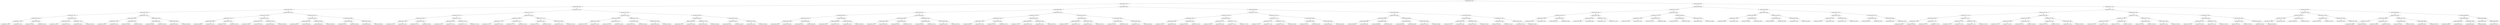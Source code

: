 digraph G{
1428612667 [label="Node{data=[5047, 5047]}"]
1428612667 -> 326302925
326302925 [label="Node{data=[3447, 3447]}"]
326302925 -> 1601939145
1601939145 [label="Node{data=[3099, 3099]}"]
1601939145 -> 2586549
2586549 [label="Node{data=[3067, 3067]}"]
2586549 -> 1657953972
1657953972 [label="Node{data=[3019, 3019]}"]
1657953972 -> 1715618487
1715618487 [label="Node{data=[3011, 3011]}"]
1715618487 -> 1687027032
1687027032 [label="Node{data=[2905, 2905]}"]
1687027032 -> 1596765347
1596765347 [label="Node{data=[2614, 2614]}"]
1596765347 -> 796616204
796616204 [label="Node{data=[2601, 2601]}"]
1596765347 -> 1540935342
1540935342 [label="Node{data=[2873, 2873]}"]
1687027032 -> 1354010544
1354010544 [label="Node{data=[2965, 2965]}"]
1354010544 -> 1778888873
1778888873 [label="Node{data=[2919, 2919]}"]
1354010544 -> 515432675
515432675 [label="Node{data=[3010, 3010]}"]
1715618487 -> 50917412
50917412 [label="Node{data=[3015, 3015]}"]
50917412 -> 2008364794
2008364794 [label="Node{data=[3013, 3013]}"]
2008364794 -> 551567965
551567965 [label="Node{data=[3012, 3012]}"]
2008364794 -> 2038829402
2038829402 [label="Node{data=[3014, 3014]}"]
50917412 -> 1028343710
1028343710 [label="Node{data=[3017, 3017]}"]
1028343710 -> 1670882347
1670882347 [label="Node{data=[3016, 3016]}"]
1028343710 -> 1103618222
1103618222 [label="Node{data=[3018, 3018]}"]
1657953972 -> 142746893
142746893 [label="Node{data=[3027, 3027]}"]
142746893 -> 1871897652
1871897652 [label="Node{data=[3023, 3023]}"]
1871897652 -> 830120721
830120721 [label="Node{data=[3021, 3021]}"]
830120721 -> 1338439424
1338439424 [label="Node{data=[3020, 3020]}"]
830120721 -> 1450514872
1450514872 [label="Node{data=[3022, 3022]}"]
1871897652 -> 775873542
775873542 [label="Node{data=[3025, 3025]}"]
775873542 -> 1253619963
1253619963 [label="Node{data=[3024, 3024]}"]
775873542 -> 851327067
851327067 [label="Node{data=[3026, 3026]}"]
142746893 -> 1291345773
1291345773 [label="Node{data=[3045, 3045]}"]
1291345773 -> 364874784
364874784 [label="Node{data=[3043, 3043]}"]
364874784 -> 441417996
441417996 [label="Node{data=[3028, 3028]}"]
364874784 -> 1508908798
1508908798 [label="Node{data=[3044, 3044]}"]
1291345773 -> 1476211098
1476211098 [label="Node{data=[3065, 3065]}"]
1476211098 -> 1045068233
1045068233 [label="Node{data=[3046, 3046]}"]
1476211098 -> 1483458797
1483458797 [label="Node{data=[3066, 3066]}"]
2586549 -> 20265712
20265712 [label="Node{data=[3083, 3083]}"]
20265712 -> 1065007789
1065007789 [label="Node{data=[3075, 3075]}"]
1065007789 -> 1376983226
1376983226 [label="Node{data=[3071, 3071]}"]
1376983226 -> 1421450933
1421450933 [label="Node{data=[3069, 3069]}"]
1421450933 -> 2087967848
2087967848 [label="Node{data=[3068, 3068]}"]
1421450933 -> 381075097
381075097 [label="Node{data=[3070, 3070]}"]
1376983226 -> 1554690621
1554690621 [label="Node{data=[3073, 3073]}"]
1554690621 -> 1157546795
1157546795 [label="Node{data=[3072, 3072]}"]
1554690621 -> 638371648
638371648 [label="Node{data=[3074, 3074]}"]
1065007789 -> 91092846
91092846 [label="Node{data=[3079, 3079]}"]
91092846 -> 207591076
207591076 [label="Node{data=[3077, 3077]}"]
207591076 -> 1040903071
1040903071 [label="Node{data=[3076, 3076]}"]
207591076 -> 2122059225
2122059225 [label="Node{data=[3078, 3078]}"]
91092846 -> 348144639
348144639 [label="Node{data=[3081, 3081]}"]
348144639 -> 1692011893
1692011893 [label="Node{data=[3080, 3080]}"]
348144639 -> 224740450
224740450 [label="Node{data=[3082, 3082]}"]
20265712 -> 325681874
325681874 [label="Node{data=[3091, 3091]}"]
325681874 -> 86045947
86045947 [label="Node{data=[3087, 3087]}"]
86045947 -> 824565903
824565903 [label="Node{data=[3085, 3085]}"]
824565903 -> 382002333
382002333 [label="Node{data=[3084, 3084]}"]
824565903 -> 1231326085
1231326085 [label="Node{data=[3086, 3086]}"]
86045947 -> 1273051518
1273051518 [label="Node{data=[3089, 3089]}"]
1273051518 -> 1432262933
1432262933 [label="Node{data=[3088, 3088]}"]
1273051518 -> 1687125807
1687125807 [label="Node{data=[3090, 3090]}"]
325681874 -> 156952728
156952728 [label="Node{data=[3095, 3095]}"]
156952728 -> 1269963268
1269963268 [label="Node{data=[3093, 3093]}"]
1269963268 -> 1787147350
1787147350 [label="Node{data=[3092, 3092]}"]
1269963268 -> 1978456110
1978456110 [label="Node{data=[3094, 3094]}"]
156952728 -> 732753955
732753955 [label="Node{data=[3097, 3097]}"]
732753955 -> 1880472936
1880472936 [label="Node{data=[3096, 3096]}"]
732753955 -> 938840120
938840120 [label="Node{data=[3098, 3098]}"]
1601939145 -> 608895808
608895808 [label="Node{data=[3141, 3141]}"]
608895808 -> 1756021250
1756021250 [label="Node{data=[3115, 3115]}"]
1756021250 -> 898227330
898227330 [label="Node{data=[3107, 3107]}"]
898227330 -> 786890331
786890331 [label="Node{data=[3103, 3103]}"]
786890331 -> 1389078980
1389078980 [label="Node{data=[3101, 3101]}"]
1389078980 -> 1825557325
1825557325 [label="Node{data=[3100, 3100]}"]
1389078980 -> 400127898
400127898 [label="Node{data=[3102, 3102]}"]
786890331 -> 248796956
248796956 [label="Node{data=[3105, 3105]}"]
248796956 -> 22956683
22956683 [label="Node{data=[3104, 3104]}"]
248796956 -> 324627534
324627534 [label="Node{data=[3106, 3106]}"]
898227330 -> 1331735576
1331735576 [label="Node{data=[3111, 3111]}"]
1331735576 -> 1663073887
1663073887 [label="Node{data=[3109, 3109]}"]
1663073887 -> 274295458
274295458 [label="Node{data=[3108, 3108]}"]
1663073887 -> 1220169723
1220169723 [label="Node{data=[3110, 3110]}"]
1331735576 -> 49298072
49298072 [label="Node{data=[3113, 3113]}"]
49298072 -> 1648524831
1648524831 [label="Node{data=[3112, 3112]}"]
49298072 -> 966071439
966071439 [label="Node{data=[3114, 3114]}"]
1756021250 -> 592069073
592069073 [label="Node{data=[3133, 3133]}"]
592069073 -> 544054234
544054234 [label="Node{data=[3119, 3119]}"]
544054234 -> 1362013006
1362013006 [label="Node{data=[3117, 3117]}"]
1362013006 -> 1083108488
1083108488 [label="Node{data=[3116, 3116]}"]
1362013006 -> 834365825
834365825 [label="Node{data=[3118, 3118]}"]
544054234 -> 2101647143
2101647143 [label="Node{data=[3131, 3131]}"]
2101647143 -> 1502885658
1502885658 [label="Node{data=[3120, 3120]}"]
2101647143 -> 1850305036
1850305036 [label="Node{data=[3132, 3132]}"]
592069073 -> 72671525
72671525 [label="Node{data=[3137, 3137]}"]
72671525 -> 1576055591
1576055591 [label="Node{data=[3135, 3135]}"]
1576055591 -> 631534436
631534436 [label="Node{data=[3134, 3134]}"]
1576055591 -> 1598678
1598678 [label="Node{data=[3136, 3136]}"]
72671525 -> 602333241
602333241 [label="Node{data=[3139, 3139]}"]
602333241 -> 2069300969
2069300969 [label="Node{data=[3138, 3138]}"]
602333241 -> 2104391092
2104391092 [label="Node{data=[3140, 3140]}"]
608895808 -> 1041465371
1041465371 [label="Node{data=[3431, 3431]}"]
1041465371 -> 719345864
719345864 [label="Node{data=[3149, 3149]}"]
719345864 -> 1774412595
1774412595 [label="Node{data=[3145, 3145]}"]
1774412595 -> 1737386090
1737386090 [label="Node{data=[3143, 3143]}"]
1737386090 -> 1170157528
1170157528 [label="Node{data=[3142, 3142]}"]
1737386090 -> 1831934399
1831934399 [label="Node{data=[3144, 3144]}"]
1774412595 -> 521741777
521741777 [label="Node{data=[3147, 3147]}"]
521741777 -> 197186400
197186400 [label="Node{data=[3146, 3146]}"]
521741777 -> 935197743
935197743 [label="Node{data=[3148, 3148]}"]
719345864 -> 1378154374
1378154374 [label="Node{data=[3427, 3427]}"]
1378154374 -> 80050110
80050110 [label="Node{data=[3425, 3425]}"]
80050110 -> 160694165
160694165 [label="Node{data=[3424, 3424]}"]
80050110 -> 1368860172
1368860172 [label="Node{data=[3426, 3426]}"]
1378154374 -> 620393343
620393343 [label="Node{data=[3429, 3429]}"]
620393343 -> 195926233
195926233 [label="Node{data=[3428, 3428]}"]
620393343 -> 492089710
492089710 [label="Node{data=[3430, 3430]}"]
1041465371 -> 1964725134
1964725134 [label="Node{data=[3439, 3439]}"]
1964725134 -> 34449369
34449369 [label="Node{data=[3435, 3435]}"]
34449369 -> 1702988817
1702988817 [label="Node{data=[3433, 3433]}"]
1702988817 -> 1575394830
1575394830 [label="Node{data=[3432, 3432]}"]
1702988817 -> 1917722911
1917722911 [label="Node{data=[3434, 3434]}"]
34449369 -> 496133088
496133088 [label="Node{data=[3437, 3437]}"]
496133088 -> 1947895111
1947895111 [label="Node{data=[3436, 3436]}"]
496133088 -> 501576484
501576484 [label="Node{data=[3438, 3438]}"]
1964725134 -> 505479006
505479006 [label="Node{data=[3443, 3443]}"]
505479006 -> 270733849
270733849 [label="Node{data=[3441, 3441]}"]
270733849 -> 817073639
817073639 [label="Node{data=[3440, 3440]}"]
270733849 -> 108635270
108635270 [label="Node{data=[3442, 3442]}"]
505479006 -> 532308248
532308248 [label="Node{data=[3445, 3445]}"]
532308248 -> 394337068
394337068 [label="Node{data=[3444, 3444]}"]
532308248 -> 1005678734
1005678734 [label="Node{data=[3446, 3446]}"]
326302925 -> 1894231778
1894231778 [label="Node{data=[4550, 4550]}"]
1894231778 -> 1008313159
1008313159 [label="Node{data=[3685, 3685]}"]
1008313159 -> 593401747
593401747 [label="Node{data=[3640, 3640]}"]
593401747 -> 320599670
320599670 [label="Node{data=[3604, 3604]}"]
320599670 -> 1581697609
1581697609 [label="Node{data=[3451, 3451]}"]
1581697609 -> 791959901
791959901 [label="Node{data=[3449, 3449]}"]
791959901 -> 2021765415
2021765415 [label="Node{data=[3448, 3448]}"]
791959901 -> 879054855
879054855 [label="Node{data=[3450, 3450]}"]
1581697609 -> 1545191488
1545191488 [label="Node{data=[3453, 3453]}"]
1545191488 -> 1365935151
1365935151 [label="Node{data=[3452, 3452]}"]
1545191488 -> 605495212
605495212 [label="Node{data=[3484, 3484]}"]
320599670 -> 988579393
988579393 [label="Node{data=[3608, 3608]}"]
988579393 -> 677726876
677726876 [label="Node{data=[3606, 3606]}"]
677726876 -> 766244931
766244931 [label="Node{data=[3605, 3605]}"]
677726876 -> 828209189
828209189 [label="Node{data=[3607, 3607]}"]
988579393 -> 1868381889
1868381889 [label="Node{data=[3638, 3638]}"]
1868381889 -> 1835968540
1835968540 [label="Node{data=[3625, 3625]}"]
1868381889 -> 536161298
536161298 [label="Node{data=[3639, 3639]}"]
593401747 -> 1161032601
1161032601 [label="Node{data=[3648, 3648]}"]
1161032601 -> 1126069960
1126069960 [label="Node{data=[3644, 3644]}"]
1126069960 -> 1529354495
1529354495 [label="Node{data=[3642, 3642]}"]
1529354495 -> 1837840948
1837840948 [label="Node{data=[3641, 3641]}"]
1529354495 -> 931046183
931046183 [label="Node{data=[3643, 3643]}"]
1126069960 -> 124140342
124140342 [label="Node{data=[3646, 3646]}"]
124140342 -> 479339717
479339717 [label="Node{data=[3645, 3645]}"]
124140342 -> 687667193
687667193 [label="Node{data=[3647, 3647]}"]
1161032601 -> 1784225370
1784225370 [label="Node{data=[3652, 3652]}"]
1784225370 -> 1548756908
1548756908 [label="Node{data=[3650, 3650]}"]
1548756908 -> 1374258415
1374258415 [label="Node{data=[3649, 3649]}"]
1548756908 -> 518382100
518382100 [label="Node{data=[3651, 3651]}"]
1784225370 -> 1022137436
1022137436 [label="Node{data=[3654, 3654]}"]
1022137436 -> 1641855274
1641855274 [label="Node{data=[3653, 3653]}"]
1022137436 -> 2089780994
2089780994 [label="Node{data=[3655, 3655]}"]
1008313159 -> 1305161669
1305161669 [label="Node{data=[4534, 4534]}"]
1305161669 -> 366812244
366812244 [label="Node{data=[4307, 4307]}"]
366812244 -> 290251308
290251308 [label="Node{data=[3783, 3783]}"]
290251308 -> 293326992
293326992 [label="Node{data=[3720, 3720]}"]
293326992 -> 98197629
98197629 [label="Node{data=[3688, 3688]}"]
293326992 -> 2014896942
2014896942 [label="Node{data=[3729, 3729]}"]
290251308 -> 246621059
246621059 [label="Node{data=[4190, 4190]}"]
246621059 -> 1099140501
1099140501 [label="Node{data=[3784, 3784]}"]
246621059 -> 395101264
395101264 [label="Node{data=[4237, 4237]}"]
366812244 -> 682775580
682775580 [label="Node{data=[4530, 4530]}"]
682775580 -> 1066059186
1066059186 [label="Node{data=[4528, 4528]}"]
1066059186 -> 1656232179
1656232179 [label="Node{data=[4527, 4527]}"]
1066059186 -> 325582512
325582512 [label="Node{data=[4529, 4529]}"]
682775580 -> 701454964
701454964 [label="Node{data=[4532, 4532]}"]
701454964 -> 1082244522
1082244522 [label="Node{data=[4531, 4531]}"]
701454964 -> 1650215625
1650215625 [label="Node{data=[4533, 4533]}"]
1305161669 -> 1323481676
1323481676 [label="Node{data=[4542, 4542]}"]
1323481676 -> 489506078
489506078 [label="Node{data=[4538, 4538]}"]
489506078 -> 1343014908
1343014908 [label="Node{data=[4536, 4536]}"]
1343014908 -> 1342620982
1342620982 [label="Node{data=[4535, 4535]}"]
1343014908 -> 200091040
200091040 [label="Node{data=[4537, 4537]}"]
489506078 -> 2090828918
2090828918 [label="Node{data=[4540, 4540]}"]
2090828918 -> 1251643198
1251643198 [label="Node{data=[4539, 4539]}"]
2090828918 -> 752077870
752077870 [label="Node{data=[4541, 4541]}"]
1323481676 -> 1324432433
1324432433 [label="Node{data=[4546, 4546]}"]
1324432433 -> 1313717677
1313717677 [label="Node{data=[4544, 4544]}"]
1313717677 -> 1353721893
1353721893 [label="Node{data=[4543, 4543]}"]
1313717677 -> 1647324321
1647324321 [label="Node{data=[4545, 4545]}"]
1324432433 -> 635929698
635929698 [label="Node{data=[4548, 4548]}"]
635929698 -> 107275686
107275686 [label="Node{data=[4547, 4547]}"]
635929698 -> 1464075343
1464075343 [label="Node{data=[4549, 4549]}"]
1894231778 -> 888307490
888307490 [label="Node{data=[4984, 4984]}"]
888307490 -> 766458186
766458186 [label="Node{data=[4773, 4773]}"]
766458186 -> 206020748
206020748 [label="Node{data=[4765, 4765]}"]
206020748 -> 2069277495
2069277495 [label="Node{data=[4581, 4581]}"]
2069277495 -> 1551552528
1551552528 [label="Node{data=[4552, 4552]}"]
1551552528 -> 139184060
139184060 [label="Node{data=[4551, 4551]}"]
1551552528 -> 968447481
968447481 [label="Node{data=[4553, 4553]}"]
2069277495 -> 2012761834
2012761834 [label="Node{data=[4763, 4763]}"]
2012761834 -> 2097736277
2097736277 [label="Node{data=[4762, 4762]}"]
2012761834 -> 732476527
732476527 [label="Node{data=[4764, 4764]}"]
206020748 -> 1481452158
1481452158 [label="Node{data=[4769, 4769]}"]
1481452158 -> 1836560515
1836560515 [label="Node{data=[4767, 4767]}"]
1836560515 -> 1461171514
1461171514 [label="Node{data=[4766, 4766]}"]
1836560515 -> 972187771
972187771 [label="Node{data=[4768, 4768]}"]
1481452158 -> 148745185
148745185 [label="Node{data=[4771, 4771]}"]
148745185 -> 1484714449
1484714449 [label="Node{data=[4770, 4770]}"]
148745185 -> 850010497
850010497 [label="Node{data=[4772, 4772]}"]
766458186 -> 414262815
414262815 [label="Node{data=[4781, 4781]}"]
414262815 -> 2111181899
2111181899 [label="Node{data=[4777, 4777]}"]
2111181899 -> 1384747609
1384747609 [label="Node{data=[4775, 4775]}"]
1384747609 -> 827066272
827066272 [label="Node{data=[4774, 4774]}"]
1384747609 -> 551308872
551308872 [label="Node{data=[4776, 4776]}"]
2111181899 -> 1835360852
1835360852 [label="Node{data=[4779, 4779]}"]
1835360852 -> 1944071931
1944071931 [label="Node{data=[4778, 4778]}"]
1835360852 -> 574637600
574637600 [label="Node{data=[4780, 4780]}"]
414262815 -> 1621942830
1621942830 [label="Node{data=[4980, 4980]}"]
1621942830 -> 647846829
647846829 [label="Node{data=[4950, 4950]}"]
647846829 -> 1425555059
1425555059 [label="Node{data=[4782, 4782]}"]
647846829 -> 1957237642
1957237642 [label="Node{data=[4979, 4979]}"]
1621942830 -> 1930633891
1930633891 [label="Node{data=[4982, 4982]}"]
1930633891 -> 1067405151
1067405151 [label="Node{data=[4981, 4981]}"]
1930633891 -> 713155961
713155961 [label="Node{data=[4983, 4983]}"]
888307490 -> 369661664
369661664 [label="Node{data=[5000, 5000]}"]
369661664 -> 2086975672
2086975672 [label="Node{data=[4992, 4992]}"]
2086975672 -> 960820700
960820700 [label="Node{data=[4988, 4988]}"]
960820700 -> 483095968
483095968 [label="Node{data=[4986, 4986]}"]
483095968 -> 1319526223
1319526223 [label="Node{data=[4985, 4985]}"]
483095968 -> 400465755
400465755 [label="Node{data=[4987, 4987]}"]
960820700 -> 153772649
153772649 [label="Node{data=[4990, 4990]}"]
153772649 -> 1309372569
1309372569 [label="Node{data=[4989, 4989]}"]
153772649 -> 850068016
850068016 [label="Node{data=[4991, 4991]}"]
2086975672 -> 1366062969
1366062969 [label="Node{data=[4996, 4996]}"]
1366062969 -> 185560599
185560599 [label="Node{data=[4994, 4994]}"]
185560599 -> 513103959
513103959 [label="Node{data=[4993, 4993]}"]
185560599 -> 1959093047
1959093047 [label="Node{data=[4995, 4995]}"]
1366062969 -> 1176507753
1176507753 [label="Node{data=[4998, 4998]}"]
1176507753 -> 909091948
909091948 [label="Node{data=[4997, 4997]}"]
1176507753 -> 46925086
46925086 [label="Node{data=[4999, 4999]}"]
369661664 -> 1573847723
1573847723 [label="Node{data=[5008, 5008]}"]
1573847723 -> 461557542
461557542 [label="Node{data=[5004, 5004]}"]
461557542 -> 1346700542
1346700542 [label="Node{data=[5002, 5002]}"]
1346700542 -> 851644189
851644189 [label="Node{data=[5001, 5001]}"]
1346700542 -> 398236084
398236084 [label="Node{data=[5003, 5003]}"]
461557542 -> 441098138
441098138 [label="Node{data=[5006, 5006]}"]
441098138 -> 1657801433
1657801433 [label="Node{data=[5005, 5005]}"]
441098138 -> 1220627065
1220627065 [label="Node{data=[5007, 5007]}"]
1573847723 -> 994249708
994249708 [label="Node{data=[5012, 5012]}"]
994249708 -> 1975248209
1975248209 [label="Node{data=[5010, 5010]}"]
1975248209 -> 392151037
392151037 [label="Node{data=[5009, 5009]}"]
1975248209 -> 1435483629
1435483629 [label="Node{data=[5011, 5011]}"]
994249708 -> 1982910683
1982910683 [label="Node{data=[5014, 5014]}"]
1982910683 -> 1552622113
1552622113 [label="Node{data=[5013, 5013]}"]
1982910683 -> 910286362
910286362 [label="Node{data=[5015, 5015]}"]
1428612667 -> 512323050
512323050 [label="Node{data=[6392, 6392]}"]
512323050 -> 1859109096
1859109096 [label="Node{data=[5589, 5589]}"]
1859109096 -> 1800437050
1800437050 [label="Node{data=[5573, 5573]}"]
1800437050 -> 1406783300
1406783300 [label="Node{data=[5565, 5565]}"]
1406783300 -> 116006632
116006632 [label="Node{data=[5182, 5182]}"]
116006632 -> 372393565
372393565 [label="Node{data=[5076, 5076]}"]
372393565 -> 2120433676
2120433676 [label="Node{data=[5072, 5072]}"]
372393565 -> 1667040107
1667040107 [label="Node{data=[5153, 5153]}"]
116006632 -> 899046582
899046582 [label="Node{data=[5562, 5562]}"]
899046582 -> 831714551
831714551 [label="Node{data=[5263, 5263]}"]
899046582 -> 1435873769
1435873769 [label="Node{data=[5564, 5564]}"]
1406783300 -> 1591256683
1591256683 [label="Node{data=[5569, 5569]}"]
1591256683 -> 1496068842
1496068842 [label="Node{data=[5567, 5567]}"]
1496068842 -> 2143244404
2143244404 [label="Node{data=[5566, 5566]}"]
1496068842 -> 123583635
123583635 [label="Node{data=[5568, 5568]}"]
1591256683 -> 472758765
472758765 [label="Node{data=[5571, 5571]}"]
472758765 -> 607020000
607020000 [label="Node{data=[5570, 5570]}"]
472758765 -> 563592161
563592161 [label="Node{data=[5572, 5572]}"]
1800437050 -> 1262756452
1262756452 [label="Node{data=[5581, 5581]}"]
1262756452 -> 987174960
987174960 [label="Node{data=[5577, 5577]}"]
987174960 -> 1831947753
1831947753 [label="Node{data=[5575, 5575]}"]
1831947753 -> 1910876957
1910876957 [label="Node{data=[5574, 5574]}"]
1831947753 -> 467202119
467202119 [label="Node{data=[5576, 5576]}"]
987174960 -> 424443284
424443284 [label="Node{data=[5579, 5579]}"]
424443284 -> 2121610577
2121610577 [label="Node{data=[5578, 5578]}"]
424443284 -> 580179137
580179137 [label="Node{data=[5580, 5580]}"]
1262756452 -> 2115129884
2115129884 [label="Node{data=[5585, 5585]}"]
2115129884 -> 71835799
71835799 [label="Node{data=[5583, 5583]}"]
71835799 -> 1405113074
1405113074 [label="Node{data=[5582, 5582]}"]
71835799 -> 1475782295
1475782295 [label="Node{data=[5584, 5584]}"]
2115129884 -> 999853255
999853255 [label="Node{data=[5587, 5587]}"]
999853255 -> 2115067835
2115067835 [label="Node{data=[5586, 5586]}"]
999853255 -> 798479689
798479689 [label="Node{data=[5588, 5588]}"]
1859109096 -> 1295453234
1295453234 [label="Node{data=[5609, 5609]}"]
1295453234 -> 842420199
842420199 [label="Node{data=[5597, 5597]}"]
842420199 -> 1185821341
1185821341 [label="Node{data=[5593, 5593]}"]
1185821341 -> 1459784348
1459784348 [label="Node{data=[5591, 5591]}"]
1459784348 -> 580995794
580995794 [label="Node{data=[5590, 5590]}"]
1459784348 -> 585654294
585654294 [label="Node{data=[5592, 5592]}"]
1185821341 -> 358978572
358978572 [label="Node{data=[5595, 5595]}"]
358978572 -> 1450224214
1450224214 [label="Node{data=[5594, 5594]}"]
358978572 -> 2117045648
2117045648 [label="Node{data=[5596, 5596]}"]
842420199 -> 522627731
522627731 [label="Node{data=[5601, 5601]}"]
522627731 -> 651860111
651860111 [label="Node{data=[5599, 5599]}"]
651860111 -> 1965794328
1965794328 [label="Node{data=[5598, 5598]}"]
651860111 -> 2011886624
2011886624 [label="Node{data=[5600, 5600]}"]
522627731 -> 1571994236
1571994236 [label="Node{data=[5603, 5603]}"]
1571994236 -> 794709925
794709925 [label="Node{data=[5602, 5602]}"]
1571994236 -> 134034738
134034738 [label="Node{data=[5604, 5604]}"]
1295453234 -> 664177177
664177177 [label="Node{data=[5617, 5617]}"]
664177177 -> 1866446285
1866446285 [label="Node{data=[5613, 5613]}"]
1866446285 -> 843181288
843181288 [label="Node{data=[5611, 5611]}"]
843181288 -> 1559956279
1559956279 [label="Node{data=[5610, 5610]}"]
843181288 -> 1336837363
1336837363 [label="Node{data=[5612, 5612]}"]
1866446285 -> 1563283734
1563283734 [label="Node{data=[5615, 5615]}"]
1563283734 -> 1622556919
1622556919 [label="Node{data=[5614, 5614]}"]
1563283734 -> 1687182693
1687182693 [label="Node{data=[5616, 5616]}"]
664177177 -> 1604506648
1604506648 [label="Node{data=[5621, 5621]}"]
1604506648 -> 1823742875
1823742875 [label="Node{data=[5619, 5619]}"]
1823742875 -> 1054297858
1054297858 [label="Node{data=[5618, 5618]}"]
1823742875 -> 1489651400
1489651400 [label="Node{data=[5620, 5620]}"]
1604506648 -> 293690333
293690333 [label="Node{data=[6390, 6390]}"]
293690333 -> 1571156661
1571156661 [label="Node{data=[5664, 5664]}"]
293690333 -> 1502480732
1502480732 [label="Node{data=[6391, 6391]}"]
512323050 -> 1400432803
1400432803 [label="Node{data=[7641, 7641]}"]
1400432803 -> 1211899554
1211899554 [label="Node{data=[7397, 7397]}"]
1211899554 -> 981364042
981364042 [label="Node{data=[7381, 7381]}"]
981364042 -> 320034736
320034736 [label="Node{data=[7373, 7373]}"]
320034736 -> 121280641
121280641 [label="Node{data=[7369, 7369]}"]
121280641 -> 802906058
802906058 [label="Node{data=[7354, 7354]}"]
802906058 -> 1720087366
1720087366 [label="Node{data=[6416, 6416]}"]
802906058 -> 1872824049
1872824049 [label="Node{data=[7368, 7368]}"]
121280641 -> 1015837972
1015837972 [label="Node{data=[7371, 7371]}"]
1015837972 -> 1230788672
1230788672 [label="Node{data=[7370, 7370]}"]
1015837972 -> 471146094
471146094 [label="Node{data=[7372, 7372]}"]
320034736 -> 2070156691
2070156691 [label="Node{data=[7377, 7377]}"]
2070156691 -> 606071614
606071614 [label="Node{data=[7375, 7375]}"]
606071614 -> 262810021
262810021 [label="Node{data=[7374, 7374]}"]
606071614 -> 997761104
997761104 [label="Node{data=[7376, 7376]}"]
2070156691 -> 1626071585
1626071585 [label="Node{data=[7379, 7379]}"]
1626071585 -> 997634841
997634841 [label="Node{data=[7378, 7378]}"]
1626071585 -> 1708081875
1708081875 [label="Node{data=[7380, 7380]}"]
981364042 -> 457901082
457901082 [label="Node{data=[7389, 7389]}"]
457901082 -> 613291960
613291960 [label="Node{data=[7385, 7385]}"]
613291960 -> 711886411
711886411 [label="Node{data=[7383, 7383]}"]
711886411 -> 891846671
891846671 [label="Node{data=[7382, 7382]}"]
711886411 -> 1979722084
1979722084 [label="Node{data=[7384, 7384]}"]
613291960 -> 577229771
577229771 [label="Node{data=[7387, 7387]}"]
577229771 -> 2087011602
2087011602 [label="Node{data=[7386, 7386]}"]
577229771 -> 230460009
230460009 [label="Node{data=[7388, 7388]}"]
457901082 -> 2046871987
2046871987 [label="Node{data=[7393, 7393]}"]
2046871987 -> 1717937331
1717937331 [label="Node{data=[7391, 7391]}"]
1717937331 -> 821964984
821964984 [label="Node{data=[7390, 7390]}"]
1717937331 -> 1509427980
1509427980 [label="Node{data=[7392, 7392]}"]
2046871987 -> 625548497
625548497 [label="Node{data=[7395, 7395]}"]
625548497 -> 1849849079
1849849079 [label="Node{data=[7394, 7394]}"]
625548497 -> 796451447
796451447 [label="Node{data=[7396, 7396]}"]
1211899554 -> 910245119
910245119 [label="Node{data=[7465, 7465]}"]
910245119 -> 1526923634
1526923634 [label="Node{data=[7457, 7457]}"]
1526923634 -> 639316777
639316777 [label="Node{data=[7420, 7420]}"]
639316777 -> 1310197447
1310197447 [label="Node{data=[7418, 7418]}"]
1310197447 -> 1904307519
1904307519 [label="Node{data=[7398, 7398]}"]
1310197447 -> 843774700
843774700 [label="Node{data=[7419, 7419]}"]
639316777 -> 1295455735
1295455735 [label="Node{data=[7455, 7455]}"]
1295455735 -> 1133972648
1133972648 [label="Node{data=[7432, 7432]}"]
1295455735 -> 956655984
956655984 [label="Node{data=[7456, 7456]}"]
1526923634 -> 1551726886
1551726886 [label="Node{data=[7461, 7461]}"]
1551726886 -> 688932851
688932851 [label="Node{data=[7459, 7459]}"]
688932851 -> 1385819189
1385819189 [label="Node{data=[7458, 7458]}"]
688932851 -> 1078284799
1078284799 [label="Node{data=[7460, 7460]}"]
1551726886 -> 2001118360
2001118360 [label="Node{data=[7463, 7463]}"]
2001118360 -> 1547848284
1547848284 [label="Node{data=[7462, 7462]}"]
2001118360 -> 1101524389
1101524389 [label="Node{data=[7464, 7464]}"]
910245119 -> 721917639
721917639 [label="Node{data=[7602, 7602]}"]
721917639 -> 1772586331
1772586331 [label="Node{data=[7508, 7508]}"]
1772586331 -> 662254233
662254233 [label="Node{data=[7467, 7467]}"]
662254233 -> 1498229014
1498229014 [label="Node{data=[7466, 7466]}"]
662254233 -> 1315650902
1315650902 [label="Node{data=[7494, 7494]}"]
1772586331 -> 464778397
464778397 [label="Node{data=[7570, 7570]}"]
464778397 -> 1966141576
1966141576 [label="Node{data=[7532, 7532]}"]
464778397 -> 1157984929
1157984929 [label="Node{data=[7601, 7601]}"]
721917639 -> 1377003226
1377003226 [label="Node{data=[7606, 7606]}"]
1377003226 -> 1442866969
1442866969 [label="Node{data=[7604, 7604]}"]
1442866969 -> 616983009
616983009 [label="Node{data=[7603, 7603]}"]
1442866969 -> 1253607330
1253607330 [label="Node{data=[7605, 7605]}"]
1377003226 -> 55840153
55840153 [label="Node{data=[7639, 7639]}"]
55840153 -> 1446615621
1446615621 [label="Node{data=[7638, 7638]}"]
55840153 -> 1101494274
1101494274 [label="Node{data=[7640, 7640]}"]
1400432803 -> 1328308739
1328308739 [label="Node{data=[7685, 7685]}"]
1328308739 -> 1823971002
1823971002 [label="Node{data=[7649, 7649]}"]
1823971002 -> 1992741595
1992741595 [label="Node{data=[7645, 7645]}"]
1992741595 -> 215733097
215733097 [label="Node{data=[7643, 7643]}"]
215733097 -> 550212747
550212747 [label="Node{data=[7642, 7642]}"]
215733097 -> 1889129582
1889129582 [label="Node{data=[7644, 7644]}"]
1992741595 -> 814317740
814317740 [label="Node{data=[7647, 7647]}"]
814317740 -> 1645960527
1645960527 [label="Node{data=[7646, 7646]}"]
814317740 -> 503898699
503898699 [label="Node{data=[7648, 7648]}"]
1823971002 -> 546074432
546074432 [label="Node{data=[7653, 7653]}"]
546074432 -> 1551632157
1551632157 [label="Node{data=[7651, 7651]}"]
1551632157 -> 1689639160
1689639160 [label="Node{data=[7650, 7650]}"]
1551632157 -> 1031173279
1031173279 [label="Node{data=[7652, 7652]}"]
546074432 -> 2126772766
2126772766 [label="Node{data=[7683, 7683]}"]
2126772766 -> 1111182900
1111182900 [label="Node{data=[7682, 7682]}"]
2126772766 -> 142814355
142814355 [label="Node{data=[7684, 7684]}"]
1328308739 -> 106914704
106914704 [label="Node{data=[9658, 9658]}"]
106914704 -> 1739418191
1739418191 [label="Node{data=[7693, 7693]}"]
1739418191 -> 2139079264
2139079264 [label="Node{data=[7689, 7689]}"]
2139079264 -> 1846120104
1846120104 [label="Node{data=[7687, 7687]}"]
1846120104 -> 322380570
322380570 [label="Node{data=[7686, 7686]}"]
1846120104 -> 532991009
532991009 [label="Node{data=[7688, 7688]}"]
2139079264 -> 514417019
514417019 [label="Node{data=[7691, 7691]}"]
514417019 -> 1022873800
1022873800 [label="Node{data=[7690, 7690]}"]
514417019 -> 376572863
376572863 [label="Node{data=[7692, 7692]}"]
1739418191 -> 804157588
804157588 [label="Node{data=[7697, 7697]}"]
804157588 -> 2048489131
2048489131 [label="Node{data=[7695, 7695]}"]
2048489131 -> 2028636336
2028636336 [label="Node{data=[7694, 7694]}"]
2048489131 -> 2126732257
2126732257 [label="Node{data=[7696, 7696]}"]
804157588 -> 573941365
573941365 [label="Node{data=[9656, 9656]}"]
573941365 -> 329789622
329789622 [label="Node{data=[9655, 9655]}"]
573941365 -> 1059816827
1059816827 [label="Node{data=[9657, 9657]}"]
106914704 -> 1532222764
1532222764 [label="Node{data=[9666, 9666]}"]
1532222764 -> 1415237181
1415237181 [label="Node{data=[9662, 9662]}"]
1415237181 -> 111507840
111507840 [label="Node{data=[9660, 9660]}"]
111507840 -> 1699095666
1699095666 [label="Node{data=[9659, 9659]}"]
111507840 -> 549011275
549011275 [label="Node{data=[9661, 9661]}"]
1415237181 -> 579872327
579872327 [label="Node{data=[9664, 9664]}"]
579872327 -> 265560812
265560812 [label="Node{data=[9663, 9663]}"]
579872327 -> 1533403856
1533403856 [label="Node{data=[9665, 9665]}"]
1532222764 -> 844090768
844090768 [label="Node{data=[9668, 9668]}"]
844090768 -> 298743680
298743680 [label="Node{data=[9667, 9667]}"]
844090768 -> 1059320855
1059320855 [label="Node{data=[9669, 9669]}"]
1059320855 -> 1260708417
1260708417 [label="Node{data=[9670, 9670]}"]
}